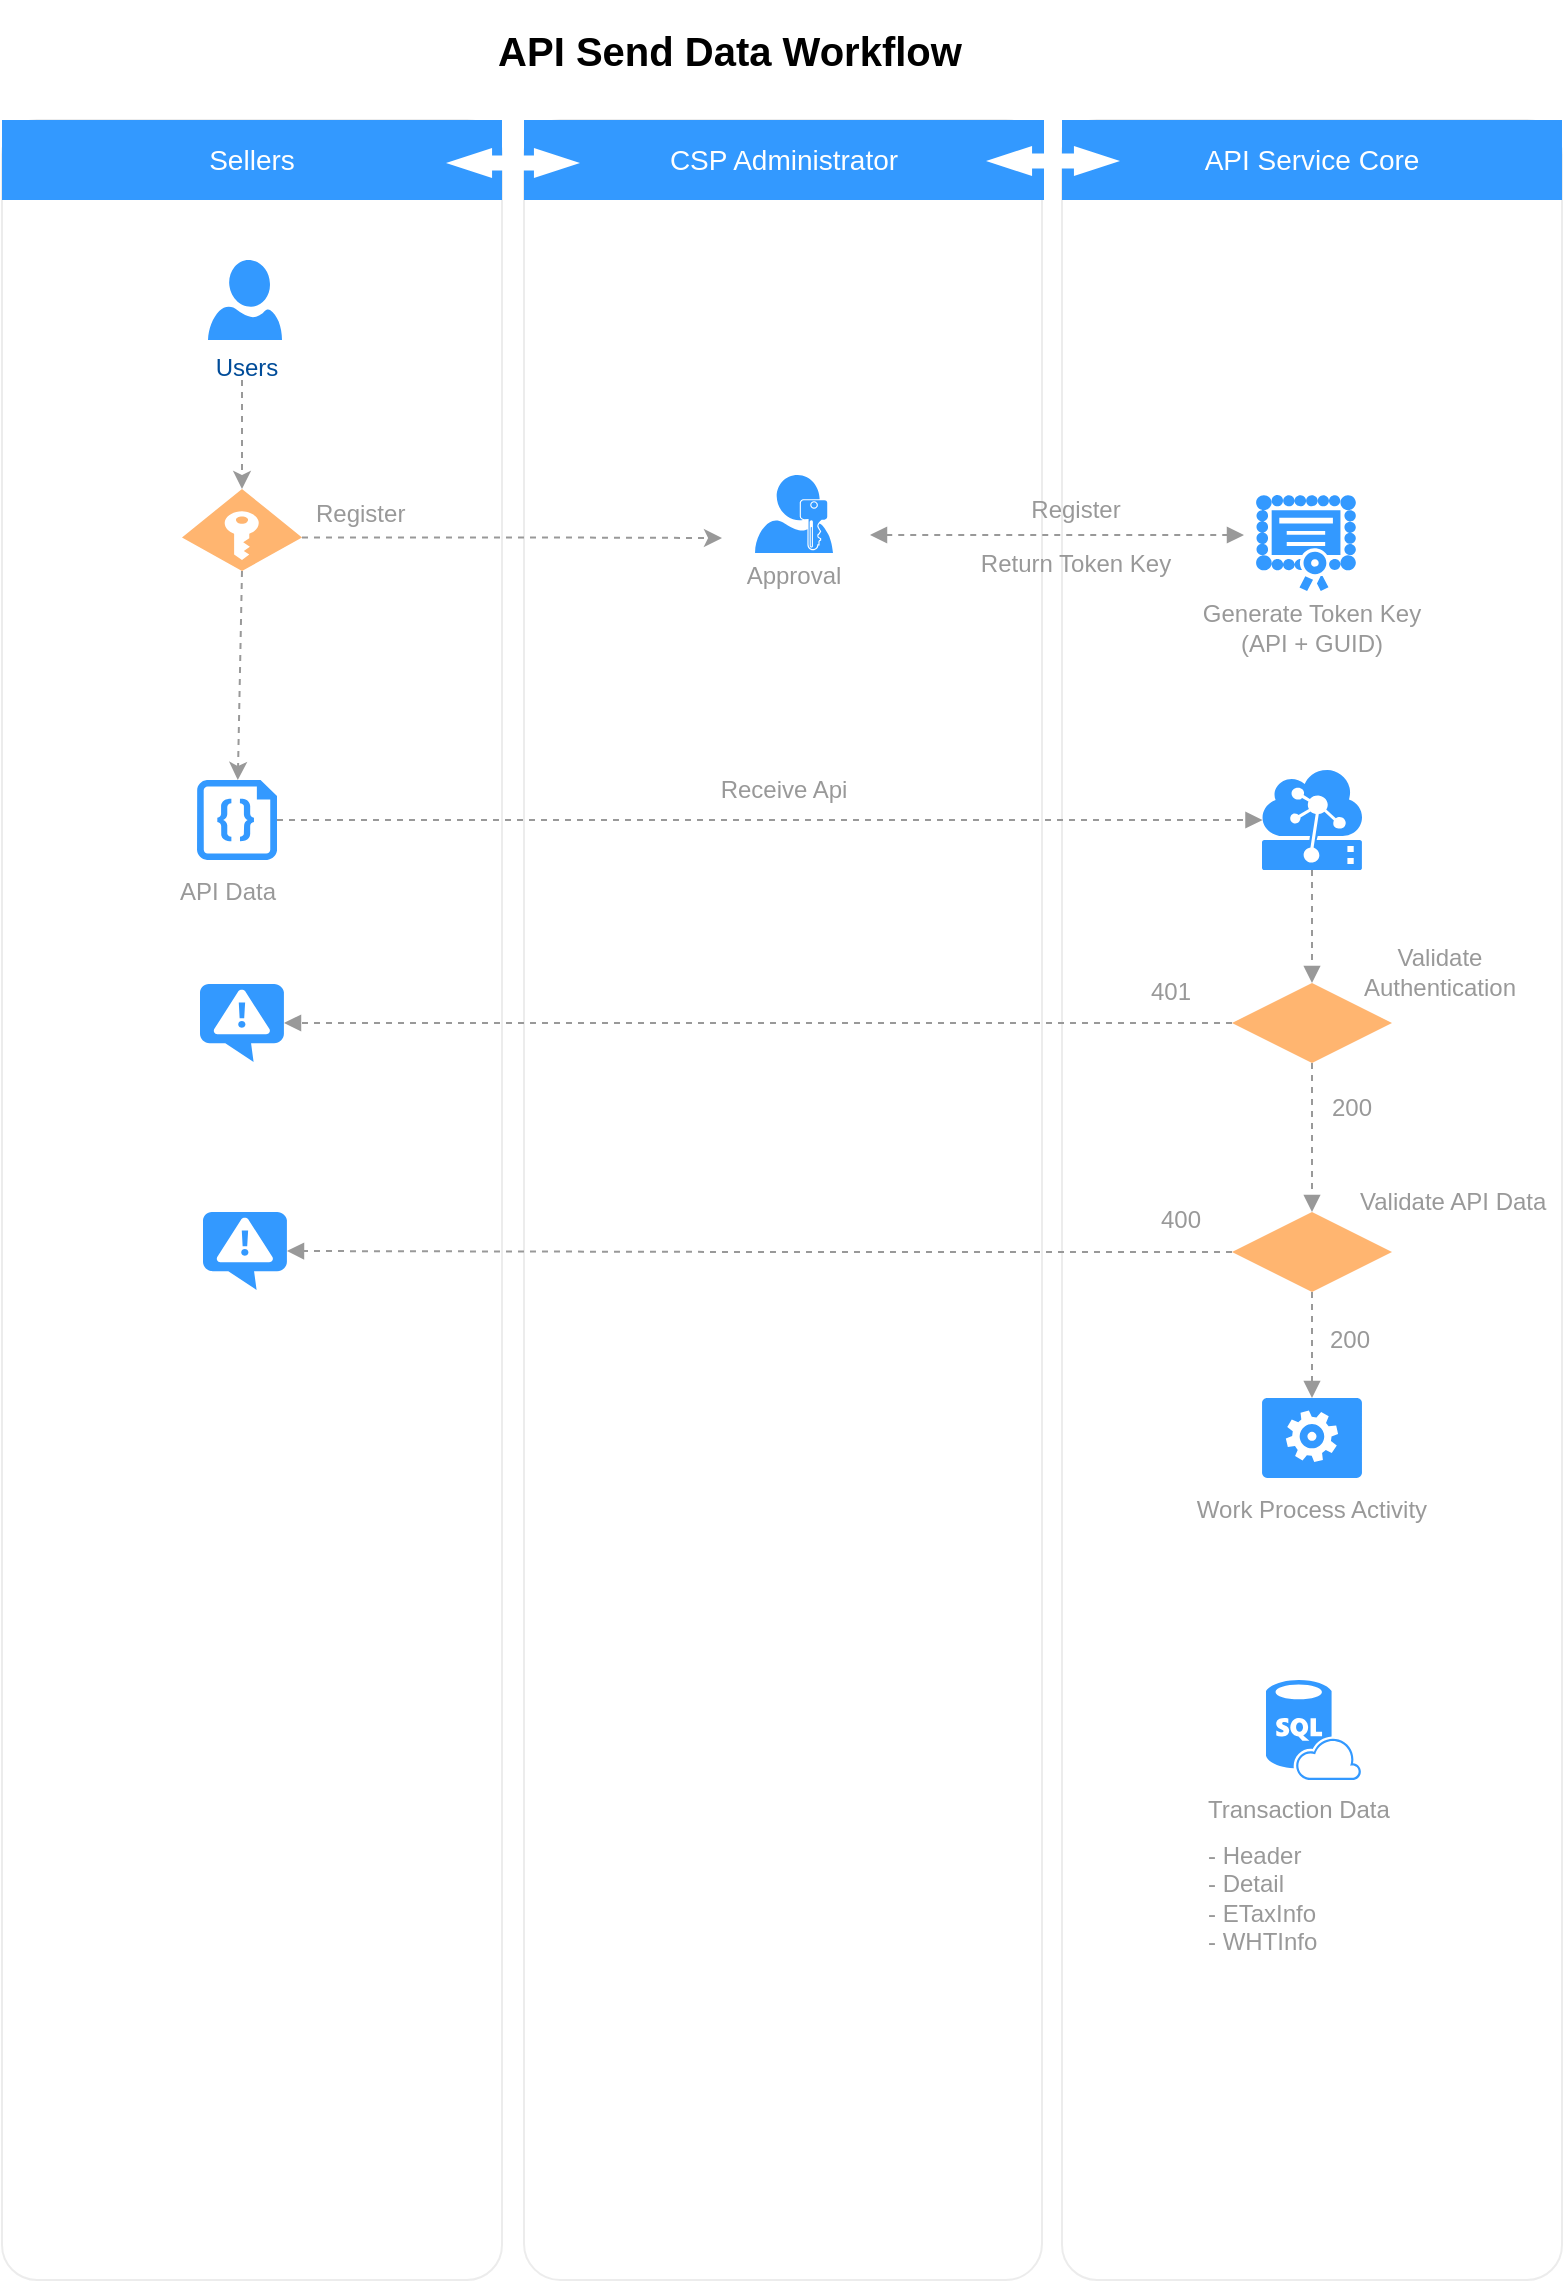 <mxfile version="10.8.0" type="github"><diagram id="6a731a19-8d31-9384-78a2-239565b7b9f0" name="Page-1"><mxGraphModel dx="1220" dy="679" grid="1" gridSize="10" guides="1" tooltips="1" connect="1" arrows="1" fold="1" page="1" pageScale="1" pageWidth="827" pageHeight="1169" background="none" math="0" shadow="0"><root><mxCell id="0"/><mxCell id="1" parent="0"/><mxCell id="pVFT1OBpVd0IRvM2oaVA-2114" value="" style="rounded=1;whiteSpace=wrap;html=1;strokeColor=#E6E6E6;strokeWidth=1;fillColor=#FFFFFF;fontFamily=Helvetica;fontSize=14;fontColor=#FFB366;opacity=75;verticalAlign=top;fontStyle=1;arcSize=7;" vertex="1" parent="1"><mxGeometry x="560" y="80" width="250" height="1080" as="geometry"/></mxCell><mxCell id="pVFT1OBpVd0IRvM2oaVA-2113" value="" style="rounded=1;whiteSpace=wrap;html=1;strokeColor=#E6E6E6;strokeWidth=1;fillColor=#FFFFFF;fontFamily=Helvetica;fontSize=14;fontColor=#FFB366;opacity=75;verticalAlign=top;fontStyle=1;arcSize=7;" vertex="1" parent="1"><mxGeometry x="291" y="80" width="259" height="1080" as="geometry"/></mxCell><mxCell id="pVFT1OBpVd0IRvM2oaVA-2112" value="" style="rounded=1;whiteSpace=wrap;html=1;strokeColor=#E6E6E6;strokeWidth=1;fillColor=#FFFFFF;fontFamily=Helvetica;fontSize=14;fontColor=#FFB366;opacity=75;verticalAlign=top;fontStyle=1;arcSize=7;" vertex="1" parent="1"><mxGeometry x="30" y="80" width="250" height="1080" as="geometry"/></mxCell><mxCell id="2025" value="Sellers" style="whiteSpace=wrap;html=1;dashed=1;strokeColor=none;strokeWidth=2;fillColor=#3399FF;fontFamily=Helvetica;fontSize=14;fontColor=#FFFFFF;fontStyle=0" parent="1" vertex="1"><mxGeometry x="30" y="80" width="250" height="40" as="geometry"/></mxCell><mxCell id="2026" value="CSP Administrator" style="whiteSpace=wrap;html=1;dashed=1;strokeColor=none;strokeWidth=2;fillColor=#3399FF;fontFamily=Helvetica;fontSize=14;fontColor=#FFFFFF;fontStyle=0" parent="1" vertex="1"><mxGeometry x="291" y="80" width="260" height="40" as="geometry"/></mxCell><mxCell id="2027" value="API Service Core" style="whiteSpace=wrap;html=1;dashed=1;strokeColor=none;strokeWidth=2;fillColor=#3399FF;fontFamily=Helvetica;fontSize=14;fontColor=#FFFFFF;fontStyle=0" parent="1" vertex="1"><mxGeometry x="560" y="80" width="250" height="40" as="geometry"/></mxCell><mxCell id="2032" value="" style="shape=mxgraph.arrows.two_way_arrow_horizontal;html=1;verticalLabelPosition=bottom;verticalAlign=top;strokeWidth=2;strokeColor=none;dashed=1;fillColor=#FFFFFF;fontFamily=Verdana;fontSize=12;fontColor=#00BEF2" parent="1" vertex="1"><mxGeometry x="522" y="93" width="67" height="15" as="geometry"/></mxCell><mxCell id="2041" value="Users" style="verticalLabelPosition=bottom;html=1;verticalAlign=top;strokeColor=none;fillColor=#3399FF;shape=mxgraph.azure.user;dashed=1;fontSize=12;fontColor=#004C99" parent="1" vertex="1"><mxGeometry x="133" y="150" width="37" height="40" as="geometry"/></mxCell><mxCell id="pVFT1OBpVd0IRvM2oaVA-2085" value="API Send Data Workflow" style="text;html=1;strokeColor=none;fillColor=none;align=center;verticalAlign=middle;whiteSpace=wrap;rounded=0;fontStyle=1;fontSize=20;" vertex="1" parent="1"><mxGeometry x="263.5" y="20" width="260" height="50" as="geometry"/></mxCell><mxCell id="pVFT1OBpVd0IRvM2oaVA-2087" value="" style="shape=mxgraph.arrows.two_way_arrow_horizontal;html=1;verticalLabelPosition=bottom;verticalAlign=top;strokeWidth=2;strokeColor=none;dashed=1;fillColor=#FFFFFF;fontFamily=Verdana;fontSize=12;fontColor=#00BEF2" vertex="1" parent="1"><mxGeometry x="252" y="94" width="67" height="15" as="geometry"/></mxCell><mxCell id="pVFT1OBpVd0IRvM2oaVA-2097" style="edgeStyle=orthogonalEdgeStyle;rounded=0;orthogonalLoop=1;jettySize=auto;html=1;exitX=1;exitY=0.59;exitDx=0;exitDy=0;exitPerimeter=0;fontSize=14;strokeColor=#999999;dashed=1;" edge="1" parent="1" source="pVFT1OBpVd0IRvM2oaVA-2092"><mxGeometry relative="1" as="geometry"><mxPoint x="390" y="289" as="targetPoint"/></mxGeometry></mxCell><mxCell id="pVFT1OBpVd0IRvM2oaVA-2092" value="" style="shadow=0;dashed=0;html=1;strokeColor=none;fillColor=#FFB570;labelPosition=center;verticalLabelPosition=bottom;verticalAlign=top;align=center;shape=mxgraph.azure.access_control;pointerEvents=1;fontSize=14;" vertex="1" parent="1"><mxGeometry x="120" y="264.5" width="60" height="41" as="geometry"/></mxCell><mxCell id="pVFT1OBpVd0IRvM2oaVA-2096" value="" style="group" vertex="1" connectable="0" parent="1"><mxGeometry x="366" y="257.5" width="120" height="60.5" as="geometry"/></mxCell><mxCell id="pVFT1OBpVd0IRvM2oaVA-2094" value="" style="pointerEvents=1;shadow=0;dashed=0;html=1;strokeColor=none;labelPosition=center;verticalLabelPosition=bottom;verticalAlign=top;align=center;shape=mxgraph.mscae.enterprise.user_permissions;fillColor=#3399FF;fontSize=14;" vertex="1" parent="pVFT1OBpVd0IRvM2oaVA-2096"><mxGeometry x="40.5" width="39" height="39" as="geometry"/></mxCell><mxCell id="pVFT1OBpVd0IRvM2oaVA-2095" value="&lt;font color=&quot;#999999&quot; style=&quot;font-size: 12px&quot;&gt;Approval&lt;/font&gt;" style="text;html=1;strokeColor=none;fillColor=none;align=center;verticalAlign=middle;whiteSpace=wrap;rounded=0;fontSize=12;" vertex="1" parent="pVFT1OBpVd0IRvM2oaVA-2096"><mxGeometry y="40.5" width="120" height="20" as="geometry"/></mxCell><mxCell id="pVFT1OBpVd0IRvM2oaVA-2098" style="edgeStyle=orthogonalEdgeStyle;rounded=0;orthogonalLoop=1;jettySize=auto;html=1;entryX=0;entryY=0.45;entryDx=0;entryDy=0;entryPerimeter=0;strokeColor=#999999;fontSize=14;endArrow=block;endFill=1;startArrow=block;startFill=1;dashed=1;" edge="1" parent="1"><mxGeometry relative="1" as="geometry"><mxPoint x="464" y="287.5" as="sourcePoint"/><mxPoint x="651" y="287.5" as="targetPoint"/></mxGeometry></mxCell><mxCell id="pVFT1OBpVd0IRvM2oaVA-2102" value="Return Token Key" style="text;html=1;strokeColor=none;fillColor=none;align=center;verticalAlign=middle;whiteSpace=wrap;rounded=0;fontSize=12;fontColor=#999999;" vertex="1" parent="1"><mxGeometry x="510" y="291.5" width="114" height="20" as="geometry"/></mxCell><mxCell id="pVFT1OBpVd0IRvM2oaVA-2105" value="Register" style="text;html=1;strokeColor=none;fillColor=none;align=center;verticalAlign=middle;whiteSpace=wrap;rounded=0;fontSize=12;fontColor=#999999;" vertex="1" parent="1"><mxGeometry x="510" y="264.5" width="114" height="20" as="geometry"/></mxCell><mxCell id="pVFT1OBpVd0IRvM2oaVA-2107" value="" style="group" vertex="1" connectable="0" parent="1"><mxGeometry x="628" y="267.5" width="114" height="81" as="geometry"/></mxCell><mxCell id="pVFT1OBpVd0IRvM2oaVA-2093" value="" style="pointerEvents=1;shadow=0;dashed=0;html=1;strokeColor=none;labelPosition=center;verticalLabelPosition=bottom;verticalAlign=top;align=center;shape=mxgraph.mscae.intune.inventory_license;fillColor=#3399FF;fontSize=14;" vertex="1" parent="pVFT1OBpVd0IRvM2oaVA-2107"><mxGeometry x="29" width="50" height="48" as="geometry"/></mxCell><mxCell id="pVFT1OBpVd0IRvM2oaVA-2106" value="Generate Token Key&lt;br&gt;(API + GUID)&lt;br&gt;" style="text;html=1;strokeColor=none;fillColor=none;align=center;verticalAlign=middle;whiteSpace=wrap;rounded=0;fontSize=12;fontColor=#999999;" vertex="1" parent="pVFT1OBpVd0IRvM2oaVA-2107"><mxGeometry y="51" width="114" height="30" as="geometry"/></mxCell><mxCell id="pVFT1OBpVd0IRvM2oaVA-2108" value="Register" style="text;html=1;strokeColor=none;fillColor=none;align=left;verticalAlign=middle;whiteSpace=wrap;rounded=0;fontSize=12;fontColor=#999999;" vertex="1" parent="1"><mxGeometry x="185" y="267" width="114" height="20" as="geometry"/></mxCell><mxCell id="pVFT1OBpVd0IRvM2oaVA-2111" value="" style="endArrow=classic;html=1;strokeColor=#999999;fontSize=12;fontColor=#999999;entryX=0.5;entryY=0;entryDx=0;entryDy=0;entryPerimeter=0;dashed=1;" edge="1" parent="1" target="pVFT1OBpVd0IRvM2oaVA-2092"><mxGeometry width="50" height="50" relative="1" as="geometry"><mxPoint x="150" y="210" as="sourcePoint"/><mxPoint x="120" y="460" as="targetPoint"/></mxGeometry></mxCell><mxCell id="pVFT1OBpVd0IRvM2oaVA-2116" value="" style="endArrow=classic;html=1;strokeColor=#999999;fontSize=12;fontColor=#999999;exitX=0.5;exitY=1;exitDx=0;exitDy=0;exitPerimeter=0;dashed=1;" edge="1" parent="1" source="pVFT1OBpVd0IRvM2oaVA-2092" target="pVFT1OBpVd0IRvM2oaVA-2115"><mxGeometry width="50" height="50" relative="1" as="geometry"><mxPoint x="150" y="570" as="sourcePoint"/><mxPoint x="200" y="520" as="targetPoint"/></mxGeometry></mxCell><mxCell id="pVFT1OBpVd0IRvM2oaVA-2117" value="" style="group" vertex="1" connectable="0" parent="1"><mxGeometry x="116.5" y="390" width="67" height="86" as="geometry"/></mxCell><mxCell id="pVFT1OBpVd0IRvM2oaVA-2109" value="API Data" style="text;html=1;strokeColor=none;fillColor=none;align=left;verticalAlign=middle;whiteSpace=wrap;rounded=0;fontSize=12;fontColor=#999999;rotation=0;" vertex="1" parent="pVFT1OBpVd0IRvM2oaVA-2117"><mxGeometry y="66" width="67" height="20" as="geometry"/></mxCell><mxCell id="pVFT1OBpVd0IRvM2oaVA-2115" value="" style="verticalLabelPosition=bottom;html=1;verticalAlign=top;align=center;strokeColor=none;fillColor=#3399FF;shape=mxgraph.azure.code_file;pointerEvents=1;fontSize=12;fontColor=#999999;" vertex="1" parent="pVFT1OBpVd0IRvM2oaVA-2117"><mxGeometry x="11" y="20" width="40" height="40" as="geometry"/></mxCell><mxCell id="pVFT1OBpVd0IRvM2oaVA-2123" style="edgeStyle=orthogonalEdgeStyle;rounded=0;orthogonalLoop=1;jettySize=auto;html=1;exitX=0.5;exitY=1;exitDx=0;exitDy=0;exitPerimeter=0;entryX=0.5;entryY=0;entryDx=0;entryDy=0;startArrow=none;startFill=0;endArrow=block;endFill=1;strokeColor=#999999;fontSize=12;fontColor=#999999;dashed=1;" edge="1" parent="1" source="pVFT1OBpVd0IRvM2oaVA-2118" target="pVFT1OBpVd0IRvM2oaVA-2122"><mxGeometry relative="1" as="geometry"/></mxCell><mxCell id="pVFT1OBpVd0IRvM2oaVA-2118" value="" style="shadow=0;dashed=0;html=1;strokeColor=none;labelPosition=center;verticalLabelPosition=bottom;verticalAlign=top;align=center;shape=mxgraph.mscae.cloud.iot_edge;fillColor=#3399FF;pointerEvents=1;fontSize=12;fontColor=#999999;" vertex="1" parent="1"><mxGeometry x="660" y="405" width="50" height="50" as="geometry"/></mxCell><mxCell id="pVFT1OBpVd0IRvM2oaVA-2120" style="edgeStyle=orthogonalEdgeStyle;rounded=1;orthogonalLoop=1;jettySize=auto;html=1;exitX=1;exitY=0.5;exitDx=0;exitDy=0;exitPerimeter=0;entryX=0.005;entryY=0.5;entryDx=0;entryDy=0;entryPerimeter=0;startArrow=none;startFill=0;endArrow=block;endFill=1;strokeColor=#999999;fontSize=12;fontColor=#999999;dashed=1;" edge="1" parent="1" source="pVFT1OBpVd0IRvM2oaVA-2115" target="pVFT1OBpVd0IRvM2oaVA-2118"><mxGeometry relative="1" as="geometry"/></mxCell><mxCell id="pVFT1OBpVd0IRvM2oaVA-2121" value="Receive Api" style="text;html=1;strokeColor=none;fillColor=none;align=center;verticalAlign=middle;whiteSpace=wrap;rounded=0;fontSize=12;fontColor=#999999;" vertex="1" parent="1"><mxGeometry x="363.5" y="405" width="114" height="20" as="geometry"/></mxCell><mxCell id="pVFT1OBpVd0IRvM2oaVA-2127" style="edgeStyle=orthogonalEdgeStyle;rounded=1;orthogonalLoop=1;jettySize=auto;html=1;exitX=0;exitY=0.5;exitDx=0;exitDy=0;entryX=1;entryY=0.5;entryDx=0;entryDy=0;entryPerimeter=0;startArrow=none;startFill=0;endArrow=block;endFill=1;strokeColor=#999999;fontSize=12;fontColor=#999999;dashed=1;" edge="1" parent="1" source="pVFT1OBpVd0IRvM2oaVA-2122" target="pVFT1OBpVd0IRvM2oaVA-2141"><mxGeometry relative="1" as="geometry"><mxPoint x="161" y="532" as="targetPoint"/></mxGeometry></mxCell><mxCell id="pVFT1OBpVd0IRvM2oaVA-2129" style="edgeStyle=orthogonalEdgeStyle;rounded=0;orthogonalLoop=1;jettySize=auto;html=1;exitX=0.5;exitY=1;exitDx=0;exitDy=0;entryX=0.5;entryY=0;entryDx=0;entryDy=0;startArrow=none;startFill=0;endArrow=block;endFill=1;strokeColor=#999999;fontSize=12;fontColor=#999999;dashed=1;" edge="1" parent="1" source="pVFT1OBpVd0IRvM2oaVA-2122" target="pVFT1OBpVd0IRvM2oaVA-2133"><mxGeometry relative="1" as="geometry"/></mxCell><mxCell id="pVFT1OBpVd0IRvM2oaVA-2122" value="" style="rhombus;whiteSpace=wrap;html=1;strokeColor=none;strokeWidth=1;fillColor=#FFB570;fontSize=12;fontColor=#999999;align=left;" vertex="1" parent="1"><mxGeometry x="645" y="511.5" width="80" height="40" as="geometry"/></mxCell><mxCell id="pVFT1OBpVd0IRvM2oaVA-2124" value="401" style="text;html=1;strokeColor=none;fillColor=none;align=center;verticalAlign=middle;whiteSpace=wrap;rounded=0;fontSize=12;fontColor=#999999;" vertex="1" parent="1"><mxGeometry x="589" y="506" width="51" height="20" as="geometry"/></mxCell><mxCell id="pVFT1OBpVd0IRvM2oaVA-2125" value="200" style="text;html=1;strokeColor=none;fillColor=none;align=left;verticalAlign=middle;whiteSpace=wrap;rounded=0;fontSize=12;fontColor=#999999;" vertex="1" parent="1"><mxGeometry x="693" y="564" width="64" height="20" as="geometry"/></mxCell><mxCell id="pVFT1OBpVd0IRvM2oaVA-2130" value="Validate Authentication" style="text;html=1;strokeColor=none;fillColor=none;align=center;verticalAlign=middle;whiteSpace=wrap;rounded=0;fontSize=12;fontColor=#999999;" vertex="1" parent="1"><mxGeometry x="692" y="491.5" width="114" height="29" as="geometry"/></mxCell><mxCell id="pVFT1OBpVd0IRvM2oaVA-2131" value="Validate API Data" style="text;html=1;strokeColor=none;fillColor=none;align=left;verticalAlign=middle;whiteSpace=wrap;rounded=0;fontSize=12;fontColor=#999999;" vertex="1" parent="1"><mxGeometry x="707" y="606" width="103" height="29" as="geometry"/></mxCell><mxCell id="pVFT1OBpVd0IRvM2oaVA-2137" style="edgeStyle=orthogonalEdgeStyle;rounded=1;orthogonalLoop=1;jettySize=auto;html=1;exitX=0;exitY=0.5;exitDx=0;exitDy=0;entryX=1;entryY=0.5;entryDx=0;entryDy=0;entryPerimeter=0;startArrow=none;startFill=0;endArrow=block;endFill=1;strokeColor=#999999;fontSize=12;fontColor=#999999;dashed=1;" edge="1" parent="1" source="pVFT1OBpVd0IRvM2oaVA-2133" target="pVFT1OBpVd0IRvM2oaVA-2143"><mxGeometry relative="1" as="geometry"><mxPoint x="165" y="646" as="targetPoint"/></mxGeometry></mxCell><mxCell id="pVFT1OBpVd0IRvM2oaVA-2140" style="edgeStyle=orthogonalEdgeStyle;rounded=0;orthogonalLoop=1;jettySize=auto;html=1;exitX=0.5;exitY=1;exitDx=0;exitDy=0;entryX=0.5;entryY=0;entryDx=0;entryDy=0;entryPerimeter=0;startArrow=none;startFill=0;endArrow=block;endFill=1;strokeColor=#999999;fontSize=12;fontColor=#999999;dashed=1;" edge="1" parent="1" source="pVFT1OBpVd0IRvM2oaVA-2133" target="pVFT1OBpVd0IRvM2oaVA-2128"><mxGeometry relative="1" as="geometry"/></mxCell><mxCell id="pVFT1OBpVd0IRvM2oaVA-2133" value="" style="rhombus;whiteSpace=wrap;html=1;strokeColor=none;strokeWidth=1;fillColor=#FFB570;fontSize=12;fontColor=#999999;align=left;" vertex="1" parent="1"><mxGeometry x="645" y="626" width="80" height="40" as="geometry"/></mxCell><mxCell id="pVFT1OBpVd0IRvM2oaVA-2138" value="400" style="text;html=1;strokeColor=none;fillColor=none;align=center;verticalAlign=middle;whiteSpace=wrap;rounded=0;fontSize=12;fontColor=#999999;" vertex="1" parent="1"><mxGeometry x="594" y="620" width="51" height="20" as="geometry"/></mxCell><mxCell id="pVFT1OBpVd0IRvM2oaVA-2139" value="200" style="text;html=1;strokeColor=none;fillColor=none;align=left;verticalAlign=middle;whiteSpace=wrap;rounded=0;fontSize=12;fontColor=#999999;" vertex="1" parent="1"><mxGeometry x="692" y="680" width="64" height="20" as="geometry"/></mxCell><mxCell id="pVFT1OBpVd0IRvM2oaVA-2141" value="" style="verticalLabelPosition=bottom;html=1;verticalAlign=top;align=center;strokeColor=none;fillColor=#3399FF;shape=mxgraph.azure.notification_topic;fontSize=12;fontColor=#999999;" vertex="1" parent="1"><mxGeometry x="129" y="512" width="42" height="39" as="geometry"/></mxCell><mxCell id="pVFT1OBpVd0IRvM2oaVA-2143" value="" style="verticalLabelPosition=bottom;html=1;verticalAlign=top;align=center;strokeColor=none;fillColor=#3399FF;shape=mxgraph.azure.notification_topic;fontSize=12;fontColor=#999999;" vertex="1" parent="1"><mxGeometry x="130.5" y="626" width="42" height="39" as="geometry"/></mxCell><mxCell id="pVFT1OBpVd0IRvM2oaVA-2151" value="" style="group" vertex="1" connectable="0" parent="1"><mxGeometry x="570" y="719" width="230" height="70" as="geometry"/></mxCell><mxCell id="pVFT1OBpVd0IRvM2oaVA-2128" value="" style="verticalLabelPosition=bottom;html=1;verticalAlign=top;align=center;strokeColor=none;fillColor=#3399FF;shape=mxgraph.azure.worker_role;fontSize=12;fontColor=#999999;" vertex="1" parent="pVFT1OBpVd0IRvM2oaVA-2151"><mxGeometry x="90" width="50" height="40" as="geometry"/></mxCell><mxCell id="pVFT1OBpVd0IRvM2oaVA-2132" value="Work Process Activity" style="text;html=1;strokeColor=none;fillColor=none;align=center;verticalAlign=middle;whiteSpace=wrap;rounded=0;fontSize=12;fontColor=#999999;" vertex="1" parent="pVFT1OBpVd0IRvM2oaVA-2151"><mxGeometry y="41" width="230" height="29" as="geometry"/></mxCell><mxCell id="pVFT1OBpVd0IRvM2oaVA-2153" value="" style="group" vertex="1" connectable="0" parent="1"><mxGeometry x="631" y="860" width="108" height="139" as="geometry"/></mxCell><mxCell id="pVFT1OBpVd0IRvM2oaVA-2150" value="" style="group" vertex="1" connectable="0" parent="pVFT1OBpVd0IRvM2oaVA-2153"><mxGeometry width="108" height="79" as="geometry"/></mxCell><mxCell id="pVFT1OBpVd0IRvM2oaVA-2148" value="Transaction Data" style="text;html=1;strokeColor=none;fillColor=none;align=left;verticalAlign=middle;whiteSpace=wrap;rounded=0;fontSize=12;fontColor=#999999;" vertex="1" parent="pVFT1OBpVd0IRvM2oaVA-2150"><mxGeometry y="50" width="108" height="29" as="geometry"/></mxCell><mxCell id="pVFT1OBpVd0IRvM2oaVA-2149" value="" style="verticalLabelPosition=bottom;html=1;verticalAlign=top;align=center;strokeColor=none;fillColor=#3399FF;shape=mxgraph.azure.sql_database_sql_azure;fontSize=12;fontColor=#999999;" vertex="1" parent="pVFT1OBpVd0IRvM2oaVA-2150"><mxGeometry x="31" width="47.5" height="50" as="geometry"/></mxCell><mxCell id="pVFT1OBpVd0IRvM2oaVA-2152" value="- Header&lt;br&gt;- Detail&lt;br&gt;- ETaxInfo&lt;br&gt;- WHTInfo&lt;br&gt;" style="text;html=1;strokeColor=none;fillColor=none;align=left;verticalAlign=middle;whiteSpace=wrap;rounded=0;fontSize=12;fontColor=#999999;" vertex="1" parent="pVFT1OBpVd0IRvM2oaVA-2153"><mxGeometry y="79" width="103" height="60" as="geometry"/></mxCell></root></mxGraphModel></diagram></mxfile>